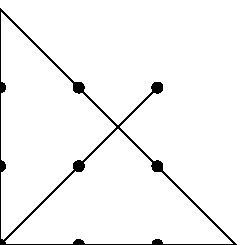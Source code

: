 % example from the manual
% https://www.tug.org/docs/metapost/mpman.pdf fig.1 p.3

beginfig(2);
u=1cm;
draw (2u,2u)--(0,0)--(0,3u)--(3u,0)--(0,0);
pickup pencircle scaled 4pt;
for i=0 upto 2:
  for j=0 upto 2: drawdot (i*u,j*u); endfor
endfor
endfig;
end;